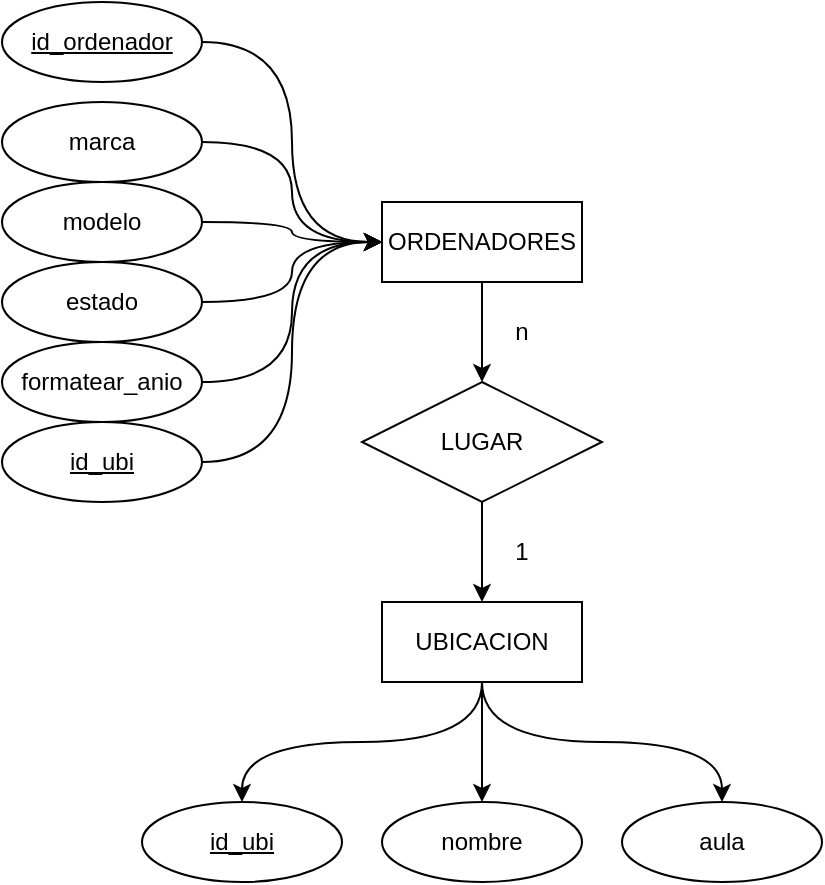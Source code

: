 <mxfile version="27.1.4">
  <diagram name="Página-1" id="Q1gP37SH43H80F609WQN">
    <mxGraphModel dx="872" dy="473" grid="1" gridSize="10" guides="1" tooltips="1" connect="1" arrows="1" fold="1" page="1" pageScale="1" pageWidth="827" pageHeight="1169" math="0" shadow="0">
      <root>
        <mxCell id="0" />
        <mxCell id="1" parent="0" />
        <mxCell id="Fkw4ZBAXcUg7MQ3QwrMy-4" style="edgeStyle=orthogonalEdgeStyle;curved=1;rounded=0;orthogonalLoop=1;jettySize=auto;html=1;exitX=0.5;exitY=1;exitDx=0;exitDy=0;entryX=0.5;entryY=0;entryDx=0;entryDy=0;" parent="1" source="_NfQo4m1E12Kr-B4aAhp-4" target="Fkw4ZBAXcUg7MQ3QwrMy-2" edge="1">
          <mxGeometry relative="1" as="geometry" />
        </mxCell>
        <mxCell id="_NfQo4m1E12Kr-B4aAhp-4" value="ORDENADORES" style="whiteSpace=wrap;html=1;align=center;" parent="1" vertex="1">
          <mxGeometry x="230" y="280" width="100" height="40" as="geometry" />
        </mxCell>
        <mxCell id="_NfQo4m1E12Kr-B4aAhp-26" style="edgeStyle=orthogonalEdgeStyle;curved=1;rounded=0;orthogonalLoop=1;jettySize=auto;html=1;exitX=1;exitY=0.5;exitDx=0;exitDy=0;entryX=0;entryY=0.5;entryDx=0;entryDy=0;" parent="1" source="_NfQo4m1E12Kr-B4aAhp-5" target="_NfQo4m1E12Kr-B4aAhp-4" edge="1">
          <mxGeometry relative="1" as="geometry">
            <mxPoint x="210" y="210" as="targetPoint" />
          </mxGeometry>
        </mxCell>
        <mxCell id="_NfQo4m1E12Kr-B4aAhp-5" value="id_ordenador" style="ellipse;whiteSpace=wrap;html=1;align=center;fontStyle=4;" parent="1" vertex="1">
          <mxGeometry x="40" y="180" width="100" height="40" as="geometry" />
        </mxCell>
        <mxCell id="_NfQo4m1E12Kr-B4aAhp-27" style="edgeStyle=orthogonalEdgeStyle;curved=1;rounded=0;orthogonalLoop=1;jettySize=auto;html=1;exitX=1;exitY=0.5;exitDx=0;exitDy=0;entryX=0;entryY=0.5;entryDx=0;entryDy=0;" parent="1" source="_NfQo4m1E12Kr-B4aAhp-6" target="_NfQo4m1E12Kr-B4aAhp-4" edge="1">
          <mxGeometry relative="1" as="geometry" />
        </mxCell>
        <mxCell id="_NfQo4m1E12Kr-B4aAhp-6" value="marca" style="ellipse;whiteSpace=wrap;html=1;align=center;" parent="1" vertex="1">
          <mxGeometry x="40" y="230" width="100" height="40" as="geometry" />
        </mxCell>
        <mxCell id="_NfQo4m1E12Kr-B4aAhp-29" style="edgeStyle=orthogonalEdgeStyle;curved=1;rounded=0;orthogonalLoop=1;jettySize=auto;html=1;exitX=1;exitY=0.5;exitDx=0;exitDy=0;entryX=0;entryY=0.5;entryDx=0;entryDy=0;" parent="1" source="_NfQo4m1E12Kr-B4aAhp-7" target="_NfQo4m1E12Kr-B4aAhp-4" edge="1">
          <mxGeometry relative="1" as="geometry">
            <mxPoint x="210" y="260" as="targetPoint" />
          </mxGeometry>
        </mxCell>
        <mxCell id="_NfQo4m1E12Kr-B4aAhp-7" value="estado" style="ellipse;whiteSpace=wrap;html=1;align=center;" parent="1" vertex="1">
          <mxGeometry x="40" y="310" width="100" height="40" as="geometry" />
        </mxCell>
        <mxCell id="_NfQo4m1E12Kr-B4aAhp-28" style="edgeStyle=orthogonalEdgeStyle;curved=1;rounded=0;orthogonalLoop=1;jettySize=auto;html=1;exitX=1;exitY=0.5;exitDx=0;exitDy=0;entryX=0;entryY=0.5;entryDx=0;entryDy=0;" parent="1" source="_NfQo4m1E12Kr-B4aAhp-8" target="_NfQo4m1E12Kr-B4aAhp-4" edge="1">
          <mxGeometry relative="1" as="geometry" />
        </mxCell>
        <mxCell id="_NfQo4m1E12Kr-B4aAhp-8" value="modelo" style="ellipse;whiteSpace=wrap;html=1;align=center;" parent="1" vertex="1">
          <mxGeometry x="40" y="270" width="100" height="40" as="geometry" />
        </mxCell>
        <mxCell id="XYrYg3sLFAfFedQvOPd1-3" style="edgeStyle=orthogonalEdgeStyle;curved=1;rounded=0;orthogonalLoop=1;jettySize=auto;html=1;exitX=1;exitY=0.5;exitDx=0;exitDy=0;entryX=0;entryY=0.5;entryDx=0;entryDy=0;" edge="1" parent="1" source="_NfQo4m1E12Kr-B4aAhp-9" target="_NfQo4m1E12Kr-B4aAhp-4">
          <mxGeometry relative="1" as="geometry" />
        </mxCell>
        <mxCell id="_NfQo4m1E12Kr-B4aAhp-9" value="formatear_anio" style="ellipse;whiteSpace=wrap;html=1;align=center;" parent="1" vertex="1">
          <mxGeometry x="40" y="350" width="100" height="40" as="geometry" />
        </mxCell>
        <mxCell id="_NfQo4m1E12Kr-B4aAhp-42" style="edgeStyle=orthogonalEdgeStyle;curved=1;rounded=0;orthogonalLoop=1;jettySize=auto;html=1;exitX=0.5;exitY=1;exitDx=0;exitDy=0;entryX=0.5;entryY=0;entryDx=0;entryDy=0;" parent="1" source="_NfQo4m1E12Kr-B4aAhp-39" target="_NfQo4m1E12Kr-B4aAhp-40" edge="1">
          <mxGeometry relative="1" as="geometry" />
        </mxCell>
        <mxCell id="_NfQo4m1E12Kr-B4aAhp-43" style="edgeStyle=orthogonalEdgeStyle;curved=1;rounded=0;orthogonalLoop=1;jettySize=auto;html=1;exitX=0.5;exitY=1;exitDx=0;exitDy=0;" parent="1" source="_NfQo4m1E12Kr-B4aAhp-39" target="_NfQo4m1E12Kr-B4aAhp-41" edge="1">
          <mxGeometry relative="1" as="geometry" />
        </mxCell>
        <mxCell id="_NfQo4m1E12Kr-B4aAhp-39" value="UBICACION" style="whiteSpace=wrap;html=1;align=center;" parent="1" vertex="1">
          <mxGeometry x="230" y="480" width="100" height="40" as="geometry" />
        </mxCell>
        <mxCell id="_NfQo4m1E12Kr-B4aAhp-40" value="id_ubi" style="ellipse;whiteSpace=wrap;html=1;align=center;fontStyle=4;" parent="1" vertex="1">
          <mxGeometry x="110" y="580" width="100" height="40" as="geometry" />
        </mxCell>
        <mxCell id="YX29b2WRLpdwko8v9cCG-3" style="edgeStyle=orthogonalEdgeStyle;curved=1;rounded=0;orthogonalLoop=1;jettySize=auto;html=1;exitX=0.5;exitY=1;exitDx=0;exitDy=0;entryX=0.5;entryY=0;entryDx=0;entryDy=0;" parent="1" source="_NfQo4m1E12Kr-B4aAhp-39" target="YX29b2WRLpdwko8v9cCG-1" edge="1">
          <mxGeometry relative="1" as="geometry" />
        </mxCell>
        <mxCell id="_NfQo4m1E12Kr-B4aAhp-41" value="nombre" style="ellipse;whiteSpace=wrap;html=1;align=center;" parent="1" vertex="1">
          <mxGeometry x="230" y="580" width="100" height="40" as="geometry" />
        </mxCell>
        <mxCell id="Fkw4ZBAXcUg7MQ3QwrMy-5" style="edgeStyle=orthogonalEdgeStyle;curved=1;rounded=0;orthogonalLoop=1;jettySize=auto;html=1;exitX=0.5;exitY=1;exitDx=0;exitDy=0;entryX=0.5;entryY=0;entryDx=0;entryDy=0;" parent="1" source="Fkw4ZBAXcUg7MQ3QwrMy-2" target="_NfQo4m1E12Kr-B4aAhp-39" edge="1">
          <mxGeometry relative="1" as="geometry" />
        </mxCell>
        <mxCell id="Fkw4ZBAXcUg7MQ3QwrMy-2" value="LUGAR" style="shape=rhombus;perimeter=rhombusPerimeter;whiteSpace=wrap;html=1;align=center;" parent="1" vertex="1">
          <mxGeometry x="220" y="370" width="120" height="60" as="geometry" />
        </mxCell>
        <mxCell id="Fkw4ZBAXcUg7MQ3QwrMy-8" value="1" style="text;html=1;align=center;verticalAlign=middle;whiteSpace=wrap;rounded=0;" parent="1" vertex="1">
          <mxGeometry x="270" y="440" width="60" height="30" as="geometry" />
        </mxCell>
        <mxCell id="Fkw4ZBAXcUg7MQ3QwrMy-9" value="n" style="text;html=1;align=center;verticalAlign=middle;whiteSpace=wrap;rounded=0;" parent="1" vertex="1">
          <mxGeometry x="270" y="330" width="60" height="30" as="geometry" />
        </mxCell>
        <mxCell id="YX29b2WRLpdwko8v9cCG-1" value="aula" style="ellipse;whiteSpace=wrap;html=1;align=center;" parent="1" vertex="1">
          <mxGeometry x="350" y="580" width="100" height="40" as="geometry" />
        </mxCell>
        <mxCell id="XYrYg3sLFAfFedQvOPd1-2" style="edgeStyle=orthogonalEdgeStyle;curved=1;rounded=0;orthogonalLoop=1;jettySize=auto;html=1;exitX=1;exitY=0.5;exitDx=0;exitDy=0;entryX=0;entryY=0.5;entryDx=0;entryDy=0;" edge="1" parent="1" source="XYrYg3sLFAfFedQvOPd1-1" target="_NfQo4m1E12Kr-B4aAhp-4">
          <mxGeometry relative="1" as="geometry" />
        </mxCell>
        <mxCell id="XYrYg3sLFAfFedQvOPd1-1" value="id_ubi" style="ellipse;whiteSpace=wrap;html=1;align=center;fontStyle=4;" vertex="1" parent="1">
          <mxGeometry x="40" y="390" width="100" height="40" as="geometry" />
        </mxCell>
      </root>
    </mxGraphModel>
  </diagram>
</mxfile>
